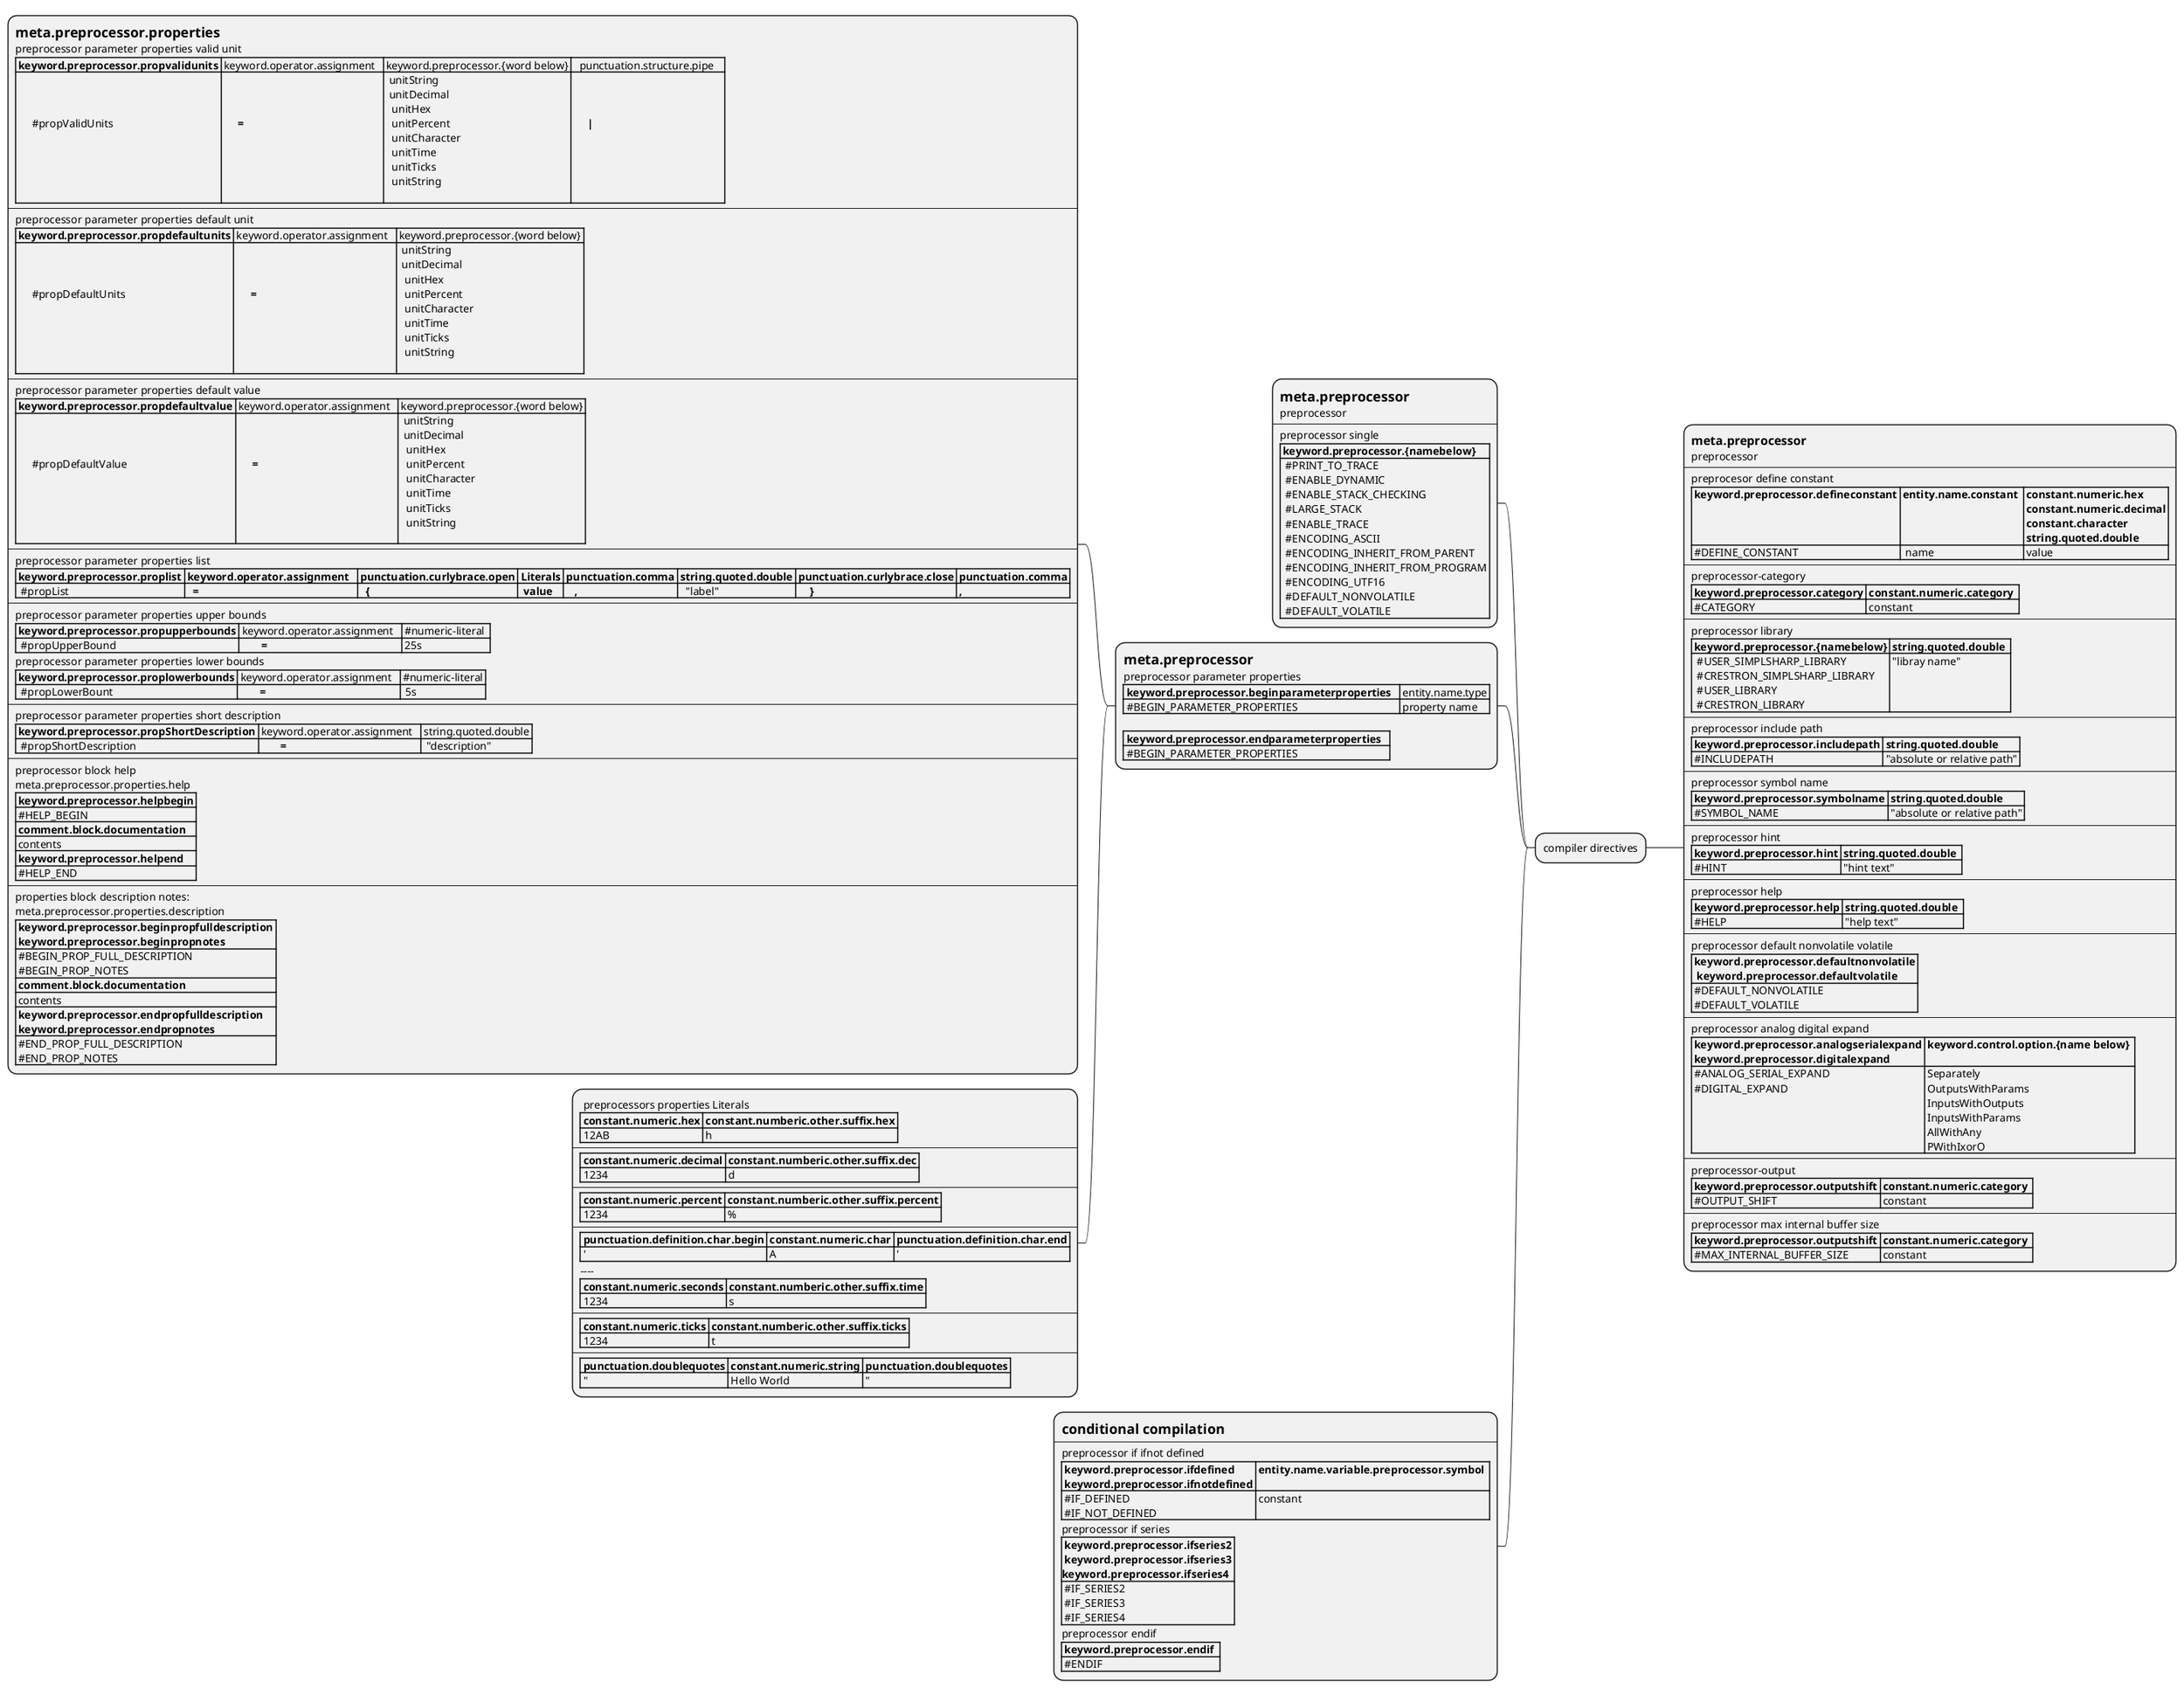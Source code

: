 @startmindmap
+ compiler directives

**:== meta.preprocessor
preprocessor
----
preprocesor define constant
|= keyword.preprocessor.defineconstant |= entity.name.constant  |= constant.numeric.hex \n constant.numeric.decimal \n constant.character \n string.quoted.double |
| #DEFINE_CONSTANT  |  name | value |
----
preprocessor-category
|= keyword.preprocessor.category |= constant.numeric.category  |
| #CATEGORY  | constant |
----
preprocessor library
|= keyword.preprocessor.{namebelow} |= string.quoted.double  |
|  #USER_SIMPLSHARP_LIBRARY \n  #CRESTRON_SIMPLSHARP_LIBRARY \n  #USER_LIBRARY \n  #CRESTRON_LIBRARY  | "libray name" |
----
preprocessor include path
|= keyword.preprocessor.includepath |= string.quoted.double  |
| #INCLUDEPATH  | "absolute or relative path" |
----
preprocessor symbol name
|= keyword.preprocessor.symbolname |= string.quoted.double  |
| #SYMBOL_NAME  | "absolute or relative path" |
----
preprocessor hint
|= keyword.preprocessor.hint |= string.quoted.double  |
| #HINT  | "hint text" |
----
preprocessor help
|= keyword.preprocessor.help |= string.quoted.double  |
| #HELP  | "help text" |
----
preprocessor default nonvolatile volatile
|= keyword.preprocessor.defaultnonvolatile \n  keyword.preprocessor.defaultvolatile|
| #DEFAULT_NONVOLATILE \n #DEFAULT_VOLATILE  |
----
preprocessor analog digital expand
|= keyword.preprocessor.analogserialexpand \n keyword.preprocessor.digitalexpand |= keyword.control.option.{name below}  |
| #ANALOG_SERIAL_EXPAND \n #DIGITAL_EXPAND  | Separately \n OutputsWithParams \n InputsWithOutputs \n InputsWithParams \n AllWithAny \n PWithIxorO   |
----
preprocessor-output
|= keyword.preprocessor.outputshift |= constant.numeric.category  |
| #OUTPUT_SHIFT  | constant |
----
preprocessor max internal buffer size
|= keyword.preprocessor.outputshift |= constant.numeric.category  |
| #MAX_INTERNAL_BUFFER_SIZE  | constant |;

left side

**:= meta.preprocessor
preprocessor
----
preprocessor single
|= keyword.preprocessor.{namebelow}   |
|  #PRINT_TO_TRACE \n  #ENABLE_DYNAMIC \n  #ENABLE_STACK_CHECKING \n  #LARGE_STACK \n  #ENABLE_TRACE \n  #ENCODING_ASCII \n  #ENCODING_INHERIT_FROM_PARENT \n  #ENCODING_INHERIT_FROM_PROGRAM \n  #ENCODING_UTF16 \n  #DEFAULT_NONVOLATILE \n  #DEFAULT_VOLATILE  |;

**:= meta.preprocessor
preprocessor parameter properties
|= keyword.preprocessor.beginparameterproperties   | entity.name.type |
| #BEGIN_PARAMETER_PROPERTIES | property name |

|= keyword.preprocessor.endparameterproperties   |
| #BEGIN_PARAMETER_PROPERTIES |;

***:= meta.preprocessor.properties
preprocessor parameter properties valid unit
|= keyword.preprocessor.propvalidunits | keyword.operator.assignment   | keyword.preprocessor.{word below} |   punctuation.structure.pipe    |
| \n\n\n      #propValidUnits |=  \n\n\n      =  |  unitString \n  unitDecimal \n   unitHex \n   unitPercent \n   unitCharacter \n   unitTime \n   unitTicks \n   unitString \n    |= \n\n\n      <U+0007C>    |
----
preprocessor parameter properties default unit
|= keyword.preprocessor.propdefaultunits | keyword.operator.assignment   | keyword.preprocessor.{word below} |
| \n\n\n      #propDefaultUnits |=  \n\n\n      =  |  unitString \n  unitDecimal \n   unitHex \n   unitPercent \n   unitCharacter \n   unitTime \n   unitTicks \n   unitString \n    |
----
preprocessor parameter properties default value
|= keyword.preprocessor.propdefaultvalue | keyword.operator.assignment   | keyword.preprocessor.{word below} |
| \n\n\n      #propDefaultValue |=  \n\n\n      =  |  unitString \n  unitDecimal \n   unitHex \n   unitPercent \n   unitCharacter \n   unitTime \n   unitTicks \n   unitString \n    |
----
preprocessor parameter properties list
|= keyword.preprocessor.proplist |= keyword.operator.assignment   |= punctuation.curlybrace.open |= Literals |= punctuation.comma |= string.quoted.double |= punctuation.curlybrace.close |= punctuation.comma |
|  #propList |=   =    |=   { |=  value  |=    ,|   "label"  |=     }  |= , |
----
preprocessor parameter properties upper bounds
|= keyword.preprocessor.propupperbounds | keyword.operator.assignment   | #numeric-literal  |
|  #propUpperBound |=        =  | 25s |
preprocessor parameter properties lower bounds
|= keyword.preprocessor.proplowerbounds | keyword.operator.assignment   | #numeric-literal |
|  #propLowerBount |=        =  |  5s |
----
preprocessor parameter properties short description
|= keyword.preprocessor.propShortDescription | keyword.operator.assignment   | string.quoted.double |
|  #propShortDescription |=        =  |  "description"   |
----
preprocessor block help
meta.preprocessor.properties.help
|= keyword.preprocessor.helpbegin |
| #HELP_BEGIN |
|= comment.block.documentation |
| contents |
|= keyword.preprocessor.helpend |
| #HELP_END |
----
properties block description notes:
meta.preprocessor.properties.description
|= keyword.preprocessor.beginpropfulldescription \n keyword.preprocessor.beginpropnotes  |
| #BEGIN_PROP_FULL_DESCRIPTION \n #BEGIN_PROP_NOTES |
|= comment.block.documentation |
| contents |
|= keyword.preprocessor.endpropfulldescription \n keyword.preprocessor.endpropnotes |
| #END_PROP_FULL_DESCRIPTION \n #END_PROP_NOTES |;

***: preprocessors properties Literals
|= constant.numeric.hex |= constant.numberic.other.suffix.hex |
| 12AB | h |
----
|= constant.numeric.decimal |= constant.numberic.other.suffix.dec |
| 1234 | d |
----
|= constant.numeric.percent |= constant.numberic.other.suffix.percent |
| 1234 | % |
----
|= punctuation.definition.char.begin |= constant.numeric.char |= punctuation.definition.char.end |
| ' | A | ' |
---- 
|= constant.numeric.seconds |= constant.numberic.other.suffix.time |
| 1234 | s |
----
|= constant.numeric.ticks |= constant.numberic.other.suffix.ticks |
| 1234 | t |
----
|= punctuation.doublequotes |= constant.numeric.string |= punctuation.doublequotes |
| " | Hello World | " |;


**:= conditional compilation
----
preprocessor if ifnot defined
|= keyword.preprocessor.ifdefined\n keyword.preprocessor.ifnotdefined |= entity.name.variable.preprocessor.symbol  |
| #IF_DEFINED \n #IF_NOT_DEFINED  | constant |
preprocessor if series
|= keyword.preprocessor.ifseries2\n keyword.preprocessor.ifseries3\nkeyword.preprocessor.ifseries4  |
| #IF_SERIES2 \n #IF_SERIES3 \n #IF_SERIES4  |
preprocessor endif
|= keyword.preprocessor.endif  |
| #ENDIF  |;
@endmindmap